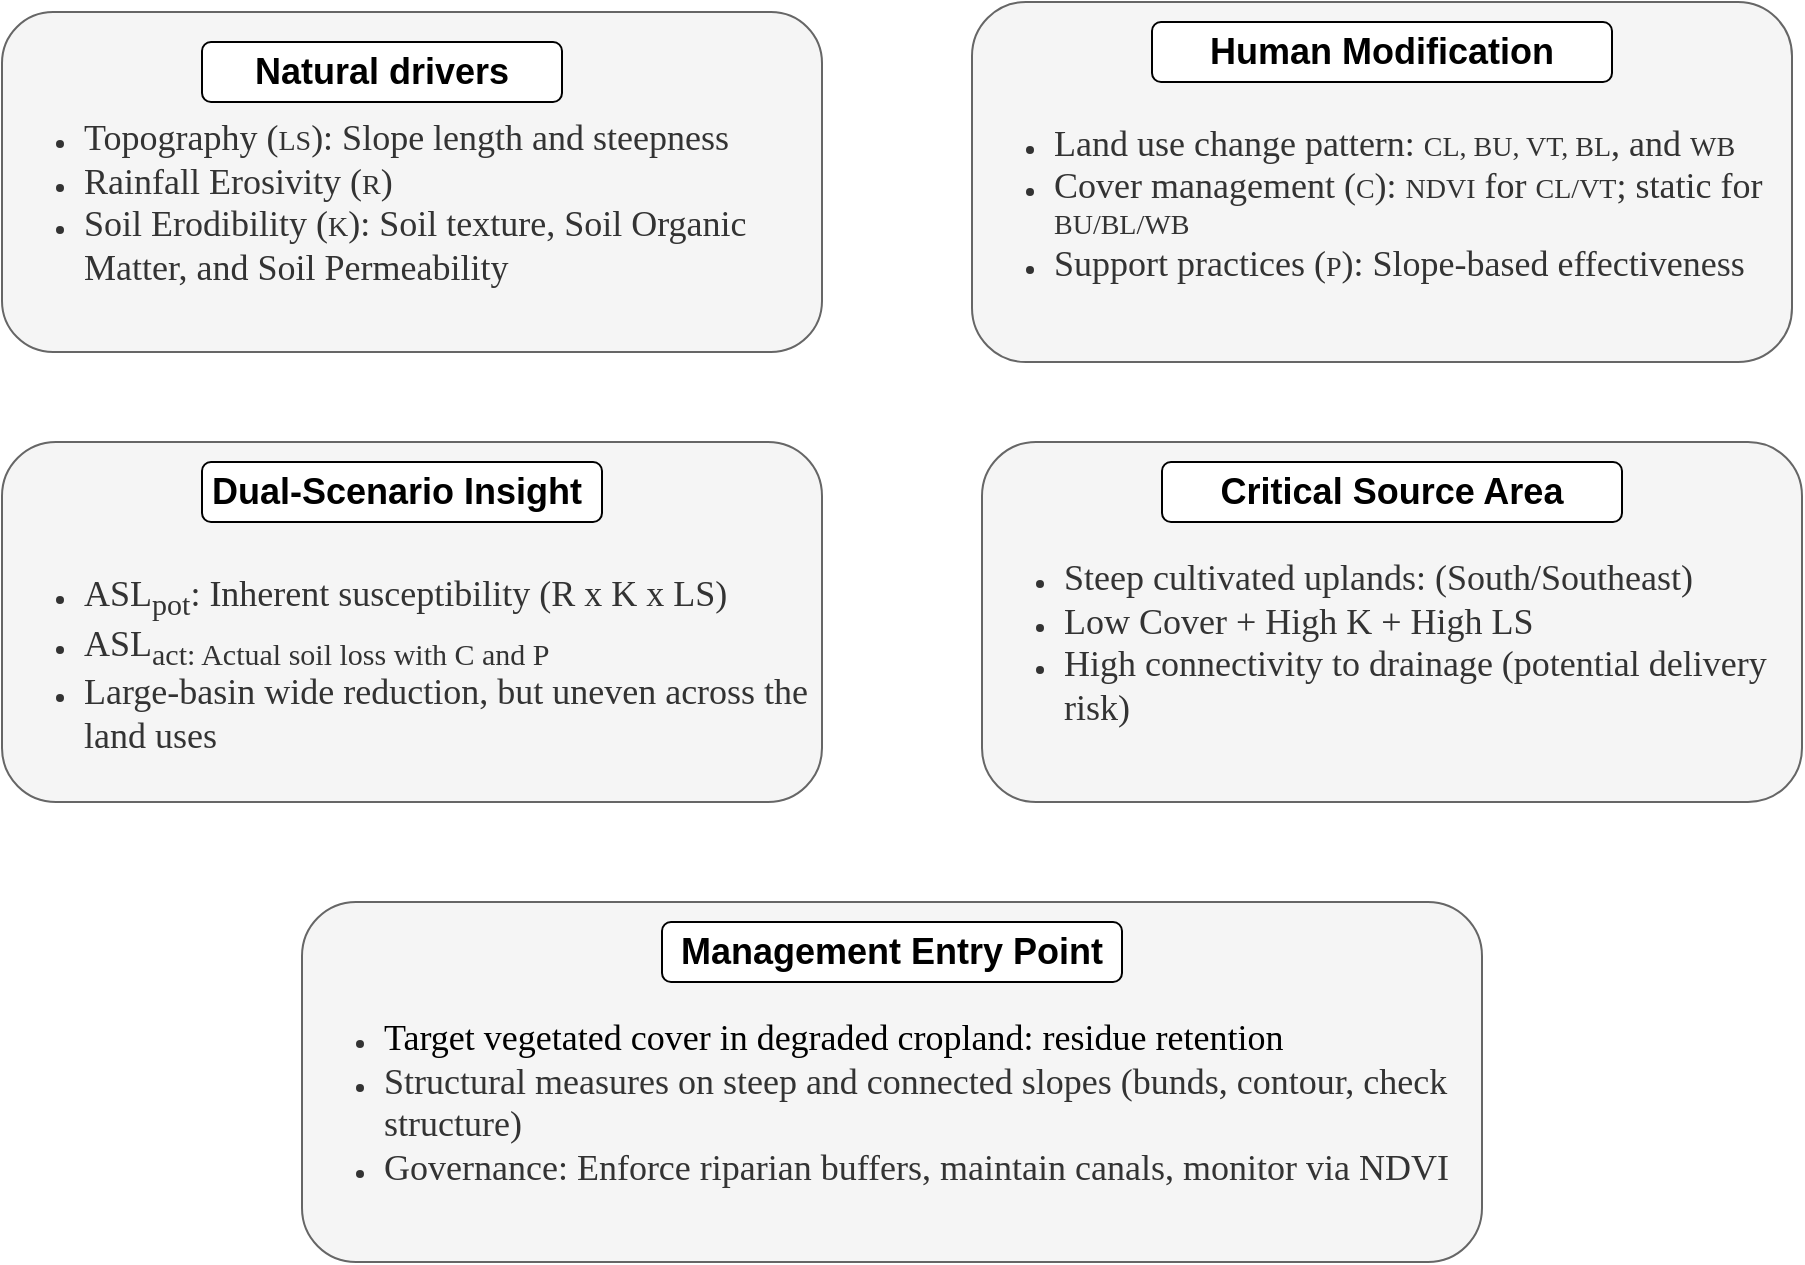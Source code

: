 <mxfile version="28.0.9">
  <diagram name="Page-1" id="aVxUdyFqYSDNTRJ5KpuL">
    <mxGraphModel dx="1163" dy="631" grid="1" gridSize="10" guides="1" tooltips="1" connect="1" arrows="1" fold="1" page="1" pageScale="1" pageWidth="1169" pageHeight="827" math="0" shadow="0">
      <root>
        <mxCell id="0" />
        <mxCell id="1" parent="0" />
        <mxCell id="6p7HFDYntR_mGaMEA-Dp-2" value="&lt;div style=&quot;text-align: left;&quot;&gt;&lt;font face=&quot;Times New Roman&quot;&gt;&lt;span style=&quot;font-size: 18px;&quot;&gt;&lt;br&gt;&lt;/span&gt;&lt;/font&gt;&lt;/div&gt;&lt;ul&gt;&lt;li style=&quot;text-align: left;&quot;&gt;&lt;font style=&quot;font-size: 18px;&quot; face=&quot;Times New Roman&quot;&gt;Topography (&lt;/font&gt;&lt;font style=&quot;font-size: 14px;&quot; face=&quot;Times New Roman&quot;&gt;LS&lt;/font&gt;&lt;font style=&quot;font-size: 18px;&quot; face=&quot;Times New Roman&quot;&gt;): Slope length and steepness&lt;/font&gt;&lt;/li&gt;&lt;li style=&quot;text-align: left;&quot;&gt;&lt;font style=&quot;font-size: 18px;&quot; face=&quot;Times New Roman&quot;&gt;Rainfall Erosivity (&lt;/font&gt;&lt;font style=&quot;font-size: 14px;&quot; face=&quot;Times New Roman&quot;&gt;R&lt;/font&gt;&lt;font style=&quot;font-size: 18px;&quot; face=&quot;Times New Roman&quot;&gt;)&lt;/font&gt;&lt;/li&gt;&lt;li style=&quot;text-align: left;&quot;&gt;&lt;font style=&quot;font-size: 18px;&quot; face=&quot;Times New Roman&quot;&gt;Soil Erodibility (&lt;/font&gt;&lt;font style=&quot;font-size: 14px;&quot; face=&quot;Times New Roman&quot;&gt;K&lt;/font&gt;&lt;font style=&quot;font-size: 18px;&quot; face=&quot;Times New Roman&quot;&gt;): Soil texture, Soil Organic Matter, and Soil Permeability&lt;/font&gt;&lt;/li&gt;&lt;/ul&gt;" style="rounded=1;whiteSpace=wrap;html=1;fillColor=#f5f5f5;fontColor=#333333;strokeColor=#666666;" parent="1" vertex="1">
          <mxGeometry x="100" y="75" width="410" height="170" as="geometry" />
        </mxCell>
        <mxCell id="6p7HFDYntR_mGaMEA-Dp-1" value="&lt;font style=&quot;font-size: 18px;&quot;&gt;&lt;b style=&quot;&quot;&gt;Natural drivers&lt;/b&gt;&lt;/font&gt;" style="rounded=1;whiteSpace=wrap;html=1;" parent="1" vertex="1">
          <mxGeometry x="200" y="90" width="180" height="30" as="geometry" />
        </mxCell>
        <mxCell id="6p7HFDYntR_mGaMEA-Dp-4" value="&lt;div style=&quot;text-align: left;&quot;&gt;&lt;font face=&quot;Times New Roman&quot;&gt;&lt;span style=&quot;font-size: 18px;&quot;&gt;&lt;br&gt;&lt;/span&gt;&lt;/font&gt;&lt;/div&gt;&lt;ul&gt;&lt;li style=&quot;text-align: left;&quot;&gt;&lt;font style=&quot;font-size: 18px;&quot; face=&quot;Times New Roman&quot;&gt;Land use change pattern: &lt;/font&gt;&lt;font style=&quot;font-size: 14px;&quot; face=&quot;Times New Roman&quot;&gt;CL, BU, VT, BL&lt;/font&gt;&lt;font style=&quot;font-size: 18px;&quot; face=&quot;Times New Roman&quot;&gt;, and &lt;/font&gt;&lt;font style=&quot;font-size: 14px;&quot; face=&quot;Times New Roman&quot;&gt;WB&lt;/font&gt;&lt;/li&gt;&lt;li style=&quot;text-align: left;&quot;&gt;&lt;font style=&quot;font-size: 18px;&quot; face=&quot;Times New Roman&quot;&gt;Cover management (&lt;/font&gt;&lt;font style=&quot;font-size: 14px;&quot; face=&quot;Times New Roman&quot;&gt;C&lt;/font&gt;&lt;font style=&quot;font-size: 18px;&quot; face=&quot;Times New Roman&quot;&gt;): &lt;/font&gt;&lt;font style=&quot;font-size: 14px;&quot; face=&quot;Times New Roman&quot;&gt;NDVI&lt;/font&gt;&lt;font style=&quot;font-size: 18px;&quot; face=&quot;Times New Roman&quot;&gt; for &lt;/font&gt;&lt;font style=&quot;font-size: 14px;&quot; face=&quot;Times New Roman&quot;&gt;CL/VT&lt;/font&gt;&lt;font style=&quot;font-size: 18px;&quot; face=&quot;Times New Roman&quot;&gt;; static for &lt;/font&gt;&lt;font style=&quot;font-size: 14px;&quot; face=&quot;Times New Roman&quot;&gt;BU/BL/WB&lt;/font&gt;&lt;/li&gt;&lt;li style=&quot;text-align: left;&quot;&gt;&lt;font style=&quot;font-size: 18px;&quot; face=&quot;Times New Roman&quot;&gt;Support practices (&lt;/font&gt;&lt;font style=&quot;font-size: 14px;&quot; face=&quot;Times New Roman&quot;&gt;P&lt;/font&gt;&lt;font style=&quot;font-size: 18px;&quot; face=&quot;Times New Roman&quot;&gt;): Slope-based effectiveness&lt;/font&gt;&lt;/li&gt;&lt;/ul&gt;" style="rounded=1;whiteSpace=wrap;html=1;fillColor=#f5f5f5;fontColor=#333333;strokeColor=#666666;" parent="1" vertex="1">
          <mxGeometry x="585" y="70" width="410" height="180" as="geometry" />
        </mxCell>
        <mxCell id="6p7HFDYntR_mGaMEA-Dp-5" value="&lt;font style=&quot;font-size: 18px;&quot;&gt;&lt;b style=&quot;&quot;&gt;Human Modification&lt;/b&gt;&lt;/font&gt;" style="rounded=1;whiteSpace=wrap;html=1;" parent="1" vertex="1">
          <mxGeometry x="675" y="80" width="230" height="30" as="geometry" />
        </mxCell>
        <mxCell id="6p7HFDYntR_mGaMEA-Dp-6" value="&lt;div style=&quot;text-align: left;&quot;&gt;&lt;font face=&quot;Times New Roman&quot;&gt;&lt;span style=&quot;font-size: 18px;&quot;&gt;&lt;br&gt;&lt;/span&gt;&lt;/font&gt;&lt;/div&gt;&lt;ul&gt;&lt;li style=&quot;text-align: left;&quot;&gt;&lt;font style=&quot;font-size: 18px;&quot; face=&quot;Times New Roman&quot;&gt;Steep cultivated uplands: &lt;/font&gt;&lt;font style=&quot;font-size: 18px;&quot;&gt;&lt;font style=&quot;&quot; face=&quot;Times New Roman&quot;&gt;(&lt;/font&gt;&lt;font style=&quot;&quot; face=&quot;Times New Roman&quot;&gt;South/Southeast)&lt;/font&gt;&lt;/font&gt;&lt;/li&gt;&lt;li style=&quot;text-align: left;&quot;&gt;&lt;font style=&quot;font-size: 18px;&quot; face=&quot;Times New Roman&quot;&gt;Low Cover + High K + High LS&lt;/font&gt;&lt;/li&gt;&lt;li style=&quot;text-align: left;&quot;&gt;&lt;font style=&quot;font-size: 18px;&quot; face=&quot;Times New Roman&quot;&gt;High connectivity to drainage (potential delivery risk)&lt;/font&gt;&lt;/li&gt;&lt;/ul&gt;" style="rounded=1;whiteSpace=wrap;html=1;fillColor=#f5f5f5;fontColor=#333333;strokeColor=#666666;" parent="1" vertex="1">
          <mxGeometry x="590" y="290" width="410" height="180" as="geometry" />
        </mxCell>
        <mxCell id="6p7HFDYntR_mGaMEA-Dp-7" value="&lt;font style=&quot;font-size: 18px;&quot;&gt;&lt;b style=&quot;&quot;&gt;Critical Source Area&lt;/b&gt;&lt;/font&gt;" style="rounded=1;whiteSpace=wrap;html=1;" parent="1" vertex="1">
          <mxGeometry x="680" y="300" width="230" height="30" as="geometry" />
        </mxCell>
        <mxCell id="NCLjWiIbBGONTTWcuw-6-1" value="&lt;div style=&quot;text-align: left;&quot;&gt;&lt;font face=&quot;Times New Roman&quot;&gt;&lt;span style=&quot;font-size: 18px;&quot;&gt;&lt;br&gt;&lt;/span&gt;&lt;/font&gt;&lt;/div&gt;&lt;div style=&quot;text-align: left;&quot;&gt;&lt;font face=&quot;Times New Roman&quot;&gt;&lt;span style=&quot;font-size: 18px;&quot;&gt;&lt;br&gt;&lt;/span&gt;&lt;/font&gt;&lt;/div&gt;&lt;ul&gt;&lt;li style=&quot;text-align: left;&quot;&gt;&lt;font style=&quot;font-size: 18px;&quot; face=&quot;Times New Roman&quot;&gt;ASL&lt;sub&gt;pot&lt;/sub&gt;: Inherent susceptibility (R x K x LS)&lt;/font&gt;&lt;/li&gt;&lt;li style=&quot;text-align: left;&quot;&gt;&lt;font face=&quot;Times New Roman&quot;&gt;&lt;span style=&quot;font-size: 18px;&quot;&gt;ASL&lt;sub&gt;act: Actual soil loss with C and P&lt;/sub&gt;&lt;/span&gt;&lt;/font&gt;&lt;/li&gt;&lt;li style=&quot;text-align: left;&quot;&gt;&lt;font face=&quot;Times New Roman&quot;&gt;&lt;span style=&quot;font-size: 18px;&quot;&gt;Large-basin wide reduction, but uneven across the land uses&lt;/span&gt;&lt;/font&gt;&lt;/li&gt;&lt;/ul&gt;" style="rounded=1;whiteSpace=wrap;html=1;fillColor=#f5f5f5;fontColor=#333333;strokeColor=#666666;" vertex="1" parent="1">
          <mxGeometry x="100" y="290" width="410" height="180" as="geometry" />
        </mxCell>
        <mxCell id="NCLjWiIbBGONTTWcuw-6-2" value="&lt;font style=&quot;font-size: 18px;&quot;&gt;&lt;b style=&quot;&quot;&gt;Dual-Scenario Insight&amp;nbsp;&lt;/b&gt;&lt;/font&gt;" style="rounded=1;whiteSpace=wrap;html=1;" vertex="1" parent="1">
          <mxGeometry x="200" y="300" width="200" height="30" as="geometry" />
        </mxCell>
        <mxCell id="NCLjWiIbBGONTTWcuw-6-3" value="&lt;div style=&quot;text-align: left;&quot;&gt;&lt;font face=&quot;Times New Roman&quot;&gt;&lt;span style=&quot;font-size: 18px;&quot;&gt;&lt;br&gt;&lt;/span&gt;&lt;/font&gt;&lt;/div&gt;&lt;ul&gt;&lt;li style=&quot;text-align: left;&quot;&gt;&lt;span style=&quot;font-size: 18px; font-family: &amp;quot;Times New Roman&amp;quot;; background-color: transparent; color: light-dark(rgb(0, 0, 0), rgb(255, 255, 255));&quot;&gt;Target vegetated cover in degraded cropland: residue retention&amp;nbsp;&lt;/span&gt;&lt;/li&gt;&lt;li style=&quot;text-align: left;&quot;&gt;&lt;font style=&quot;font-size: 18px;&quot; face=&quot;Times New Roman&quot;&gt;Structural measures on steep and connected slopes (bunds, contour, check structure)&lt;/font&gt;&lt;/li&gt;&lt;li style=&quot;text-align: left;&quot;&gt;&lt;font style=&quot;font-size: 18px;&quot; face=&quot;Times New Roman&quot;&gt;Governance: Enforce riparian buffers, maintain canals, monitor via NDVI&lt;/font&gt;&lt;/li&gt;&lt;/ul&gt;" style="rounded=1;whiteSpace=wrap;html=1;fillColor=#f5f5f5;fontColor=#333333;strokeColor=#666666;" vertex="1" parent="1">
          <mxGeometry x="250" y="520" width="590" height="180" as="geometry" />
        </mxCell>
        <mxCell id="NCLjWiIbBGONTTWcuw-6-4" value="&lt;font style=&quot;font-size: 18px;&quot;&gt;&lt;b style=&quot;&quot;&gt;Management Entry Point&lt;/b&gt;&lt;/font&gt;" style="rounded=1;whiteSpace=wrap;html=1;" vertex="1" parent="1">
          <mxGeometry x="430" y="530" width="230" height="30" as="geometry" />
        </mxCell>
      </root>
    </mxGraphModel>
  </diagram>
</mxfile>
